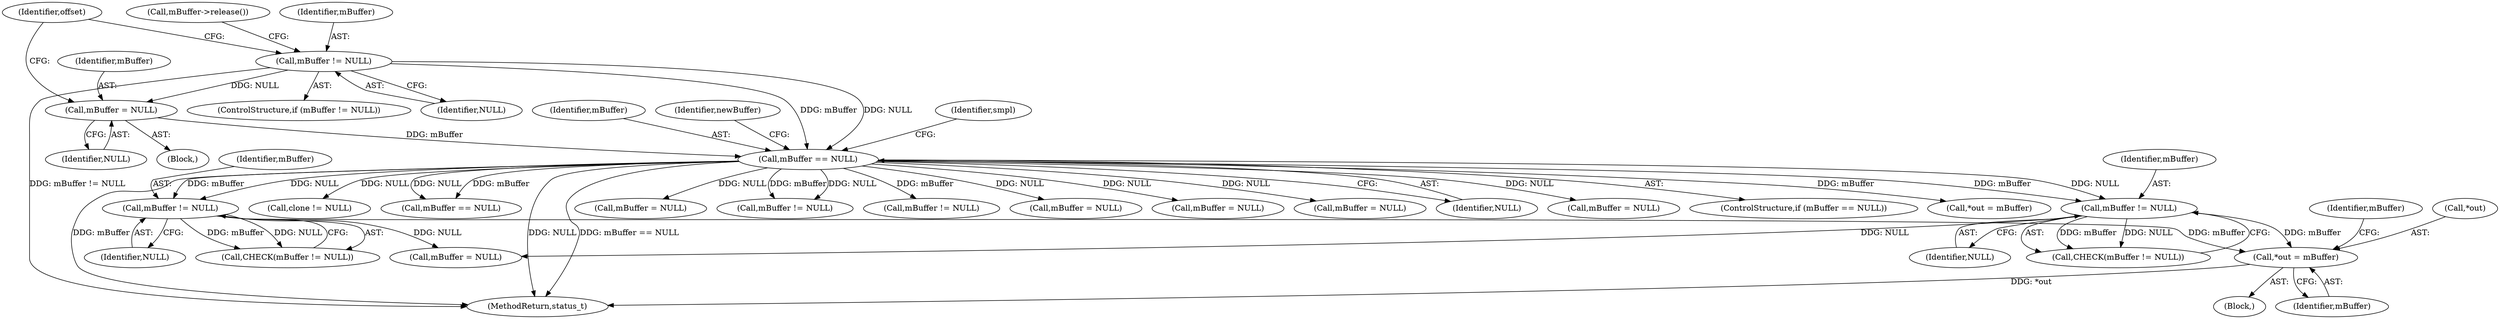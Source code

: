 digraph "0_Android_d48f0f145f8f0f4472bc0af668ac9a8bce44ba9b@pointer" {
"1000821" [label="(Call,*out = mBuffer)"];
"1000779" [label="(Call,mBuffer != NULL)"];
"1000280" [label="(Call,mBuffer == NULL)"];
"1000251" [label="(Call,mBuffer != NULL)"];
"1000256" [label="(Call,mBuffer = NULL)"];
"1000652" [label="(Call,mBuffer != NULL)"];
"1000826" [label="(Identifier,mBuffer)"];
"1000553" [label="(Call,clone != NULL)"];
"1000366" [label="(Call,mBuffer == NULL)"];
"1000376" [label="(Identifier,smpl)"];
"1000830" [label="(MethodReturn,status_t)"];
"1000778" [label="(Call,CHECK(mBuffer != NULL))"];
"1000251" [label="(Call,mBuffer != NULL)"];
"1000511" [label="(Call,mBuffer = NULL)"];
"1000653" [label="(Identifier,mBuffer)"];
"1000261" [label="(Identifier,offset)"];
"1000458" [label="(Call,mBuffer != NULL)"];
"1000280" [label="(Call,mBuffer == NULL)"];
"1000781" [label="(Identifier,NULL)"];
"1000258" [label="(Identifier,NULL)"];
"1000592" [label="(Block,)"];
"1000281" [label="(Identifier,mBuffer)"];
"1000822" [label="(Call,*out)"];
"1000780" [label="(Identifier,mBuffer)"];
"1000562" [label="(Call,mBuffer != NULL)"];
"1000250" [label="(ControlStructure,if (mBuffer != NULL))"];
"1000718" [label="(Call,mBuffer = NULL)"];
"1000285" [label="(Identifier,newBuffer)"];
"1000255" [label="(Call,mBuffer->release())"];
"1000254" [label="(Block,)"];
"1000543" [label="(Call,mBuffer = NULL)"];
"1000779" [label="(Call,mBuffer != NULL)"];
"1000824" [label="(Identifier,mBuffer)"];
"1000641" [label="(Call,mBuffer = NULL)"];
"1000282" [label="(Identifier,NULL)"];
"1000450" [label="(Call,mBuffer = NULL)"];
"1000279" [label="(ControlStructure,if (mBuffer == NULL))"];
"1000253" [label="(Identifier,NULL)"];
"1000257" [label="(Identifier,mBuffer)"];
"1000652" [label="(Call,mBuffer != NULL)"];
"1000507" [label="(Call,*out = mBuffer)"];
"1000256" [label="(Call,mBuffer = NULL)"];
"1000821" [label="(Call,*out = mBuffer)"];
"1000252" [label="(Identifier,mBuffer)"];
"1000654" [label="(Identifier,NULL)"];
"1000825" [label="(Call,mBuffer = NULL)"];
"1000651" [label="(Call,CHECK(mBuffer != NULL))"];
"1000821" -> "1000592"  [label="AST: "];
"1000821" -> "1000824"  [label="CFG: "];
"1000822" -> "1000821"  [label="AST: "];
"1000824" -> "1000821"  [label="AST: "];
"1000826" -> "1000821"  [label="CFG: "];
"1000821" -> "1000830"  [label="DDG: *out"];
"1000779" -> "1000821"  [label="DDG: mBuffer"];
"1000652" -> "1000821"  [label="DDG: mBuffer"];
"1000779" -> "1000778"  [label="AST: "];
"1000779" -> "1000781"  [label="CFG: "];
"1000780" -> "1000779"  [label="AST: "];
"1000781" -> "1000779"  [label="AST: "];
"1000778" -> "1000779"  [label="CFG: "];
"1000779" -> "1000778"  [label="DDG: mBuffer"];
"1000779" -> "1000778"  [label="DDG: NULL"];
"1000280" -> "1000779"  [label="DDG: mBuffer"];
"1000280" -> "1000779"  [label="DDG: NULL"];
"1000779" -> "1000825"  [label="DDG: NULL"];
"1000280" -> "1000279"  [label="AST: "];
"1000280" -> "1000282"  [label="CFG: "];
"1000281" -> "1000280"  [label="AST: "];
"1000282" -> "1000280"  [label="AST: "];
"1000285" -> "1000280"  [label="CFG: "];
"1000376" -> "1000280"  [label="CFG: "];
"1000280" -> "1000830"  [label="DDG: NULL"];
"1000280" -> "1000830"  [label="DDG: mBuffer == NULL"];
"1000280" -> "1000830"  [label="DDG: mBuffer"];
"1000251" -> "1000280"  [label="DDG: mBuffer"];
"1000251" -> "1000280"  [label="DDG: NULL"];
"1000256" -> "1000280"  [label="DDG: mBuffer"];
"1000280" -> "1000366"  [label="DDG: mBuffer"];
"1000280" -> "1000366"  [label="DDG: NULL"];
"1000280" -> "1000450"  [label="DDG: NULL"];
"1000280" -> "1000458"  [label="DDG: mBuffer"];
"1000280" -> "1000458"  [label="DDG: NULL"];
"1000280" -> "1000507"  [label="DDG: mBuffer"];
"1000280" -> "1000511"  [label="DDG: NULL"];
"1000280" -> "1000543"  [label="DDG: NULL"];
"1000280" -> "1000553"  [label="DDG: NULL"];
"1000280" -> "1000562"  [label="DDG: mBuffer"];
"1000280" -> "1000641"  [label="DDG: NULL"];
"1000280" -> "1000652"  [label="DDG: mBuffer"];
"1000280" -> "1000652"  [label="DDG: NULL"];
"1000280" -> "1000718"  [label="DDG: NULL"];
"1000251" -> "1000250"  [label="AST: "];
"1000251" -> "1000253"  [label="CFG: "];
"1000252" -> "1000251"  [label="AST: "];
"1000253" -> "1000251"  [label="AST: "];
"1000255" -> "1000251"  [label="CFG: "];
"1000261" -> "1000251"  [label="CFG: "];
"1000251" -> "1000830"  [label="DDG: mBuffer != NULL"];
"1000251" -> "1000256"  [label="DDG: NULL"];
"1000256" -> "1000254"  [label="AST: "];
"1000256" -> "1000258"  [label="CFG: "];
"1000257" -> "1000256"  [label="AST: "];
"1000258" -> "1000256"  [label="AST: "];
"1000261" -> "1000256"  [label="CFG: "];
"1000652" -> "1000651"  [label="AST: "];
"1000652" -> "1000654"  [label="CFG: "];
"1000653" -> "1000652"  [label="AST: "];
"1000654" -> "1000652"  [label="AST: "];
"1000651" -> "1000652"  [label="CFG: "];
"1000652" -> "1000651"  [label="DDG: mBuffer"];
"1000652" -> "1000651"  [label="DDG: NULL"];
"1000652" -> "1000825"  [label="DDG: NULL"];
}
